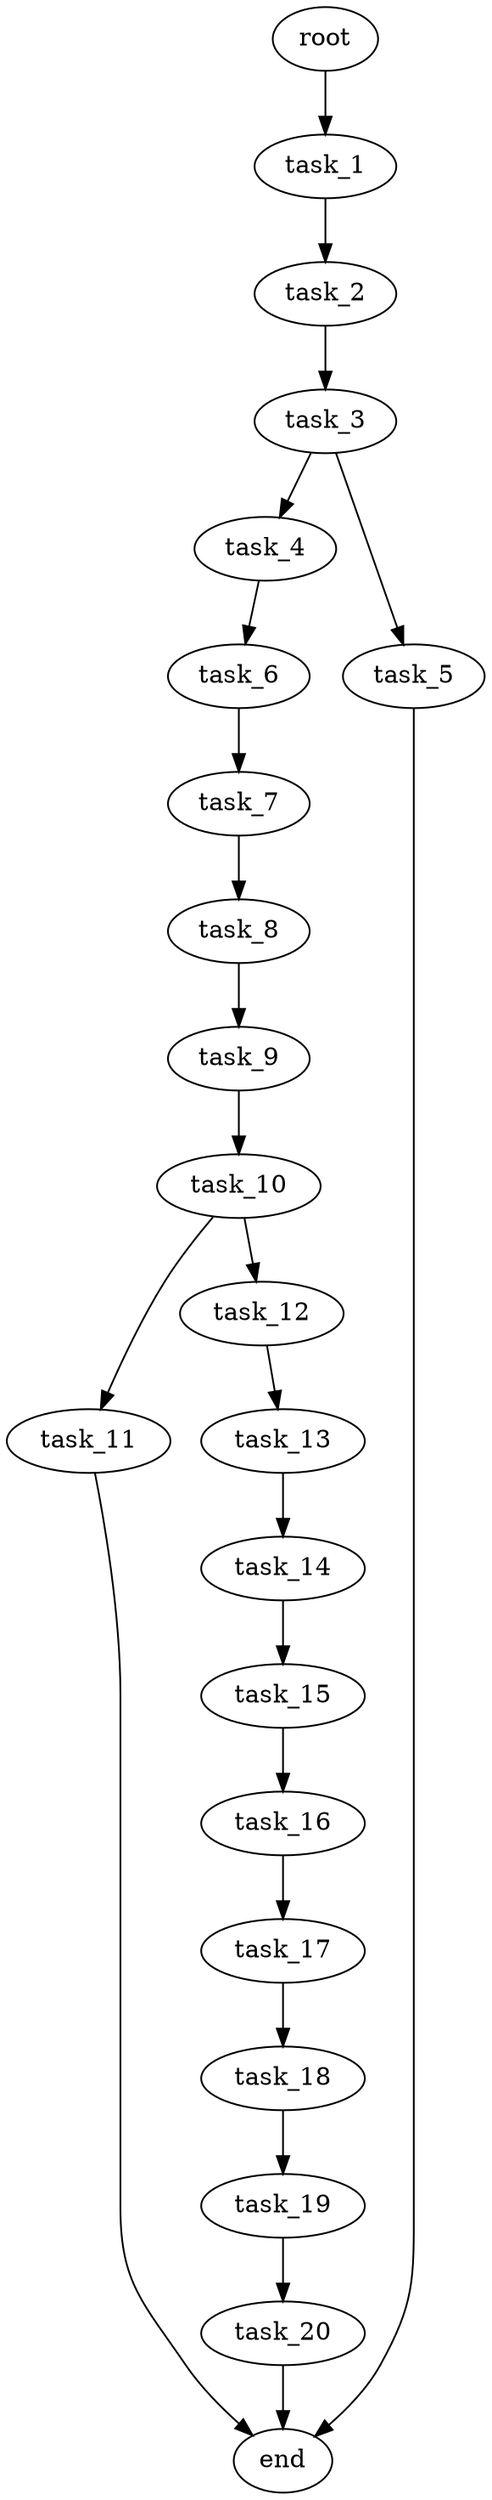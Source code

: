 digraph G {
  root [size="0.000000e+00"];
  task_1 [size="8.640643e+09"];
  task_2 [size="6.510045e+09"];
  task_3 [size="6.871917e+09"];
  task_4 [size="1.627402e+09"];
  task_5 [size="7.380202e+08"];
  task_6 [size="8.457779e+09"];
  task_7 [size="2.949791e+09"];
  task_8 [size="3.187850e+09"];
  task_9 [size="9.516670e+09"];
  task_10 [size="7.429298e+08"];
  task_11 [size="1.701882e+09"];
  task_12 [size="3.755203e+09"];
  task_13 [size="7.320119e+09"];
  task_14 [size="5.470916e+09"];
  task_15 [size="8.981344e+09"];
  task_16 [size="9.319537e+08"];
  task_17 [size="5.940711e+09"];
  task_18 [size="6.136834e+09"];
  task_19 [size="4.827885e+09"];
  task_20 [size="3.109010e+08"];
  end [size="0.000000e+00"];

  root -> task_1 [size="1.000000e-12"];
  task_1 -> task_2 [size="6.510045e+08"];
  task_2 -> task_3 [size="6.871917e+08"];
  task_3 -> task_4 [size="1.627402e+08"];
  task_3 -> task_5 [size="7.380202e+07"];
  task_4 -> task_6 [size="8.457779e+08"];
  task_5 -> end [size="1.000000e-12"];
  task_6 -> task_7 [size="2.949791e+08"];
  task_7 -> task_8 [size="3.187850e+08"];
  task_8 -> task_9 [size="9.516670e+08"];
  task_9 -> task_10 [size="7.429298e+07"];
  task_10 -> task_11 [size="1.701882e+08"];
  task_10 -> task_12 [size="3.755203e+08"];
  task_11 -> end [size="1.000000e-12"];
  task_12 -> task_13 [size="7.320119e+08"];
  task_13 -> task_14 [size="5.470916e+08"];
  task_14 -> task_15 [size="8.981344e+08"];
  task_15 -> task_16 [size="9.319537e+07"];
  task_16 -> task_17 [size="5.940711e+08"];
  task_17 -> task_18 [size="6.136834e+08"];
  task_18 -> task_19 [size="4.827885e+08"];
  task_19 -> task_20 [size="3.109010e+07"];
  task_20 -> end [size="1.000000e-12"];
}
